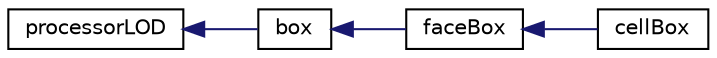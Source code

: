 digraph "Graphical Class Hierarchy"
{
  bgcolor="transparent";
  edge [fontname="Helvetica",fontsize="10",labelfontname="Helvetica",labelfontsize="10"];
  node [fontname="Helvetica",fontsize="10",shape=record];
  rankdir="LR";
  Node1 [label="processorLOD",height=0.2,width=0.4,color="black",URL="$classFoam_1_1processorLOD.html",tooltip="Base class to generate a parallel distribution map for sending sufficient target objects to cover a d..."];
  Node1 -> Node2 [dir="back",color="midnightblue",fontsize="10",style="solid",fontname="Helvetica"];
  Node2 [label="box",height=0.2,width=0.4,color="black",URL="$classFoam_1_1processorLODs_1_1box.html",tooltip="Creates the parallel distribution map by describing the source and target objects using box shapes..."];
  Node2 -> Node3 [dir="back",color="midnightblue",fontsize="10",style="solid",fontname="Helvetica"];
  Node3 [label="faceBox",height=0.2,width=0.4,color="black",URL="$classFoam_1_1processorLODs_1_1faceBox.html",tooltip="Creates the parallel distribution map by describing the source and target objects using box shapes..."];
  Node3 -> Node4 [dir="back",color="midnightblue",fontsize="10",style="solid",fontname="Helvetica"];
  Node4 [label="cellBox",height=0.2,width=0.4,color="black",URL="$classFoam_1_1processorLODs_1_1cellBox.html",tooltip="Creates the parallel distribution map by describing the source and target objects using box shapes..."];
}
